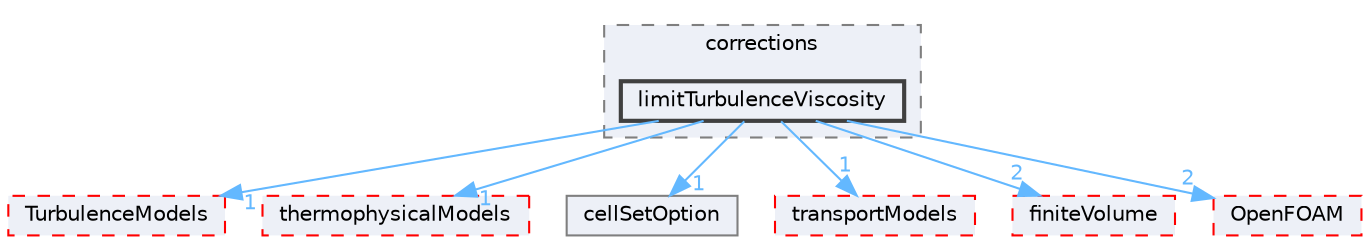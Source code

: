 digraph "src/fvOptions/corrections/limitTurbulenceViscosity"
{
 // LATEX_PDF_SIZE
  bgcolor="transparent";
  edge [fontname=Helvetica,fontsize=10,labelfontname=Helvetica,labelfontsize=10];
  node [fontname=Helvetica,fontsize=10,shape=box,height=0.2,width=0.4];
  compound=true
  subgraph clusterdir_fecc9552e18d5acb5c117f78891760ae {
    graph [ bgcolor="#edf0f7", pencolor="grey50", label="corrections", fontname=Helvetica,fontsize=10 style="filled,dashed", URL="dir_fecc9552e18d5acb5c117f78891760ae.html",tooltip=""]
  dir_8307d847a1d835acb1ac6b7e04a41524 [label="limitTurbulenceViscosity", fillcolor="#edf0f7", color="grey25", style="filled,bold", URL="dir_8307d847a1d835acb1ac6b7e04a41524.html",tooltip=""];
  }
  dir_1eda626aeac0f0ad2848c36acaa5d501 [label="TurbulenceModels", fillcolor="#edf0f7", color="red", style="filled,dashed", URL="dir_1eda626aeac0f0ad2848c36acaa5d501.html",tooltip=""];
  dir_2778d089ec5c4f66810b11f753867003 [label="thermophysicalModels", fillcolor="#edf0f7", color="red", style="filled,dashed", URL="dir_2778d089ec5c4f66810b11f753867003.html",tooltip=""];
  dir_3985ce20ae33982f8c583731dc480b49 [label="cellSetOption", fillcolor="#edf0f7", color="grey50", style="filled", URL="dir_3985ce20ae33982f8c583731dc480b49.html",tooltip=""];
  dir_9415e59289a6feeb24164dafa70a594f [label="transportModels", fillcolor="#edf0f7", color="red", style="filled,dashed", URL="dir_9415e59289a6feeb24164dafa70a594f.html",tooltip=""];
  dir_9bd15774b555cf7259a6fa18f99fe99b [label="finiteVolume", fillcolor="#edf0f7", color="red", style="filled,dashed", URL="dir_9bd15774b555cf7259a6fa18f99fe99b.html",tooltip=""];
  dir_c5473ff19b20e6ec4dfe5c310b3778a8 [label="OpenFOAM", fillcolor="#edf0f7", color="red", style="filled,dashed", URL="dir_c5473ff19b20e6ec4dfe5c310b3778a8.html",tooltip=""];
  dir_8307d847a1d835acb1ac6b7e04a41524->dir_1eda626aeac0f0ad2848c36acaa5d501 [headlabel="1", labeldistance=1.5 headhref="dir_002173_004143.html" href="dir_002173_004143.html" color="steelblue1" fontcolor="steelblue1"];
  dir_8307d847a1d835acb1ac6b7e04a41524->dir_2778d089ec5c4f66810b11f753867003 [headlabel="1", labeldistance=1.5 headhref="dir_002173_004022.html" href="dir_002173_004022.html" color="steelblue1" fontcolor="steelblue1"];
  dir_8307d847a1d835acb1ac6b7e04a41524->dir_3985ce20ae33982f8c583731dc480b49 [headlabel="1", labeldistance=1.5 headhref="dir_002173_000430.html" href="dir_002173_000430.html" color="steelblue1" fontcolor="steelblue1"];
  dir_8307d847a1d835acb1ac6b7e04a41524->dir_9415e59289a6feeb24164dafa70a594f [headlabel="1", labeldistance=1.5 headhref="dir_002173_004112.html" href="dir_002173_004112.html" color="steelblue1" fontcolor="steelblue1"];
  dir_8307d847a1d835acb1ac6b7e04a41524->dir_9bd15774b555cf7259a6fa18f99fe99b [headlabel="2", labeldistance=1.5 headhref="dir_002173_001387.html" href="dir_002173_001387.html" color="steelblue1" fontcolor="steelblue1"];
  dir_8307d847a1d835acb1ac6b7e04a41524->dir_c5473ff19b20e6ec4dfe5c310b3778a8 [headlabel="2", labeldistance=1.5 headhref="dir_002173_002695.html" href="dir_002173_002695.html" color="steelblue1" fontcolor="steelblue1"];
}
